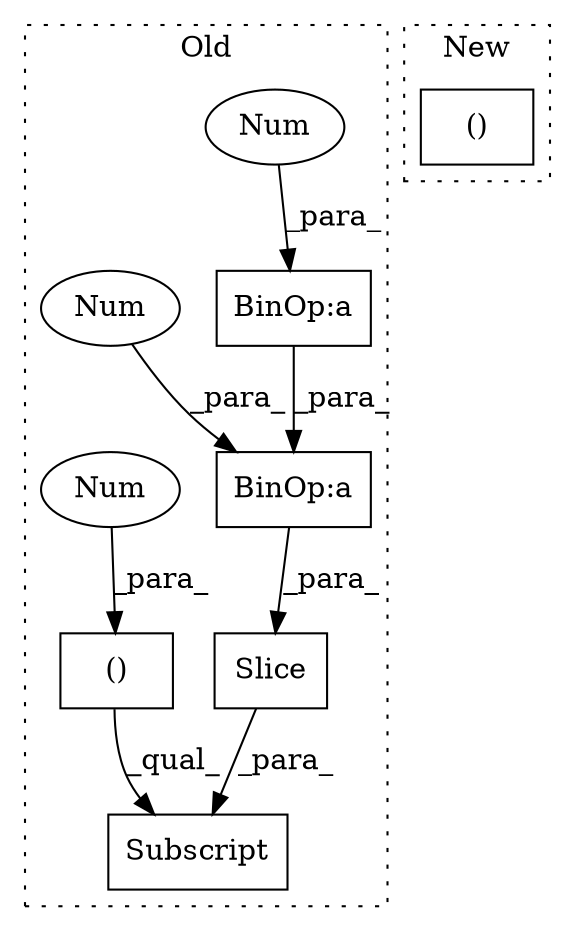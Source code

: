 digraph G {
subgraph cluster0 {
1 [label="Slice" a="80" s="3974" l="17" shape="box"];
3 [label="BinOp:a" a="82" s="3864" l="4" shape="box"];
4 [label="Num" a="76" s="3868" l="2" shape="ellipse"];
5 [label="BinOp:a" a="82" s="3988" l="1" shape="box"];
6 [label="Num" a="76" s="3989" l="2" shape="ellipse"];
7 [label="Subscript" a="63" s="3897,0" l="95,0" shape="box"];
8 [label="()" a="54" s="3940" l="9" shape="box"];
9 [label="Num" a="76" s="3948" l="1" shape="ellipse"];
label = "Old";
style="dotted";
}
subgraph cluster1 {
2 [label="()" a="54" s="3276" l="12" shape="box"];
label = "New";
style="dotted";
}
1 -> 7 [label="_para_"];
3 -> 5 [label="_para_"];
4 -> 3 [label="_para_"];
5 -> 1 [label="_para_"];
6 -> 5 [label="_para_"];
8 -> 7 [label="_qual_"];
9 -> 8 [label="_para_"];
}